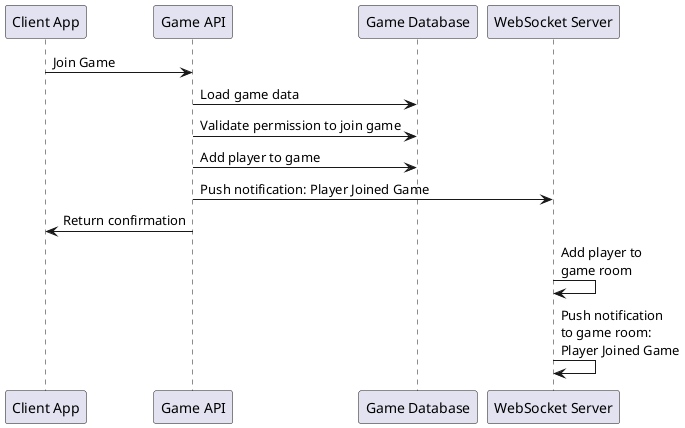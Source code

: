 @startuml
participant "Client App" as ClientApp
participant "Game API" as GameAPI
participant "Game Database" as GameDatabase
participant "WebSocket Server" as WebSocketServer
ClientApp -> GameAPI : Join Game
GameAPI -> GameDatabase : Load game data
GameAPI -> GameDatabase : Validate permission to join game
GameAPI -> GameDatabase : Add player to game
GameAPI -> WebSocketServer: Push notification: Player Joined Game
GameAPI -> ClientApp : Return confirmation
WebSocketServer -> WebSocketServer : Add player to\ngame room
WebSocketServer -> WebSocketServer : Push notification\nto game room:\nPlayer Joined Game
@enduml